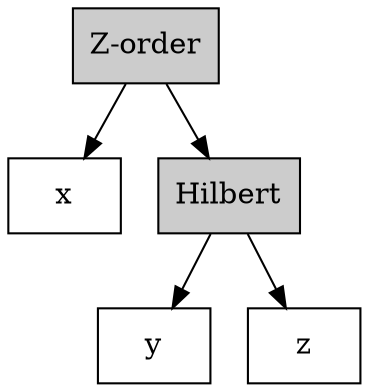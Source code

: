 digraph G {
  node [ shape="rectangle" style="filled" fillcolor="#FFFFFF" ]

  Z0 -> x
  Z0 -> H1
  H1 -> y
  H1 -> z

  Z0 [ label="Z-order" fillcolor="#CCCCCC" ]
  H1 [ label="Hilbert" fillcolor="#CCCCCC" ]
}
